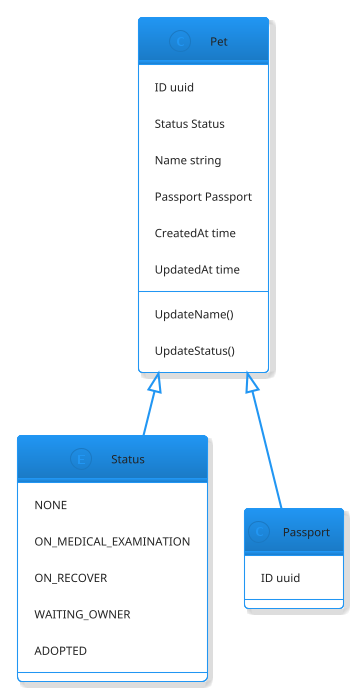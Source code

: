 @startuml create

'Шаблон
!theme materia-outline
skinparam responseMessageBelowArrow true
skinparam sequenceMessageAlign center
skinparam sequenceArrowThickness 2
!pragma teoz true

Pet : ID uuid
Pet : Status Status
Pet : Name string
Pet : Passport Passport
Pet : CreatedAt time
Pet : UpdatedAt time
Pet : UpdateName()
Pet : UpdateStatus()

enum Status {
    NONE
    ON_MEDICAL_EXAMINATION
    ON_RECOVER
    WAITING_OWNER
    ADOPTED
}

Passport : ID uuid

Pet <|-- Status
Pet <|-- Passport

@enduml
